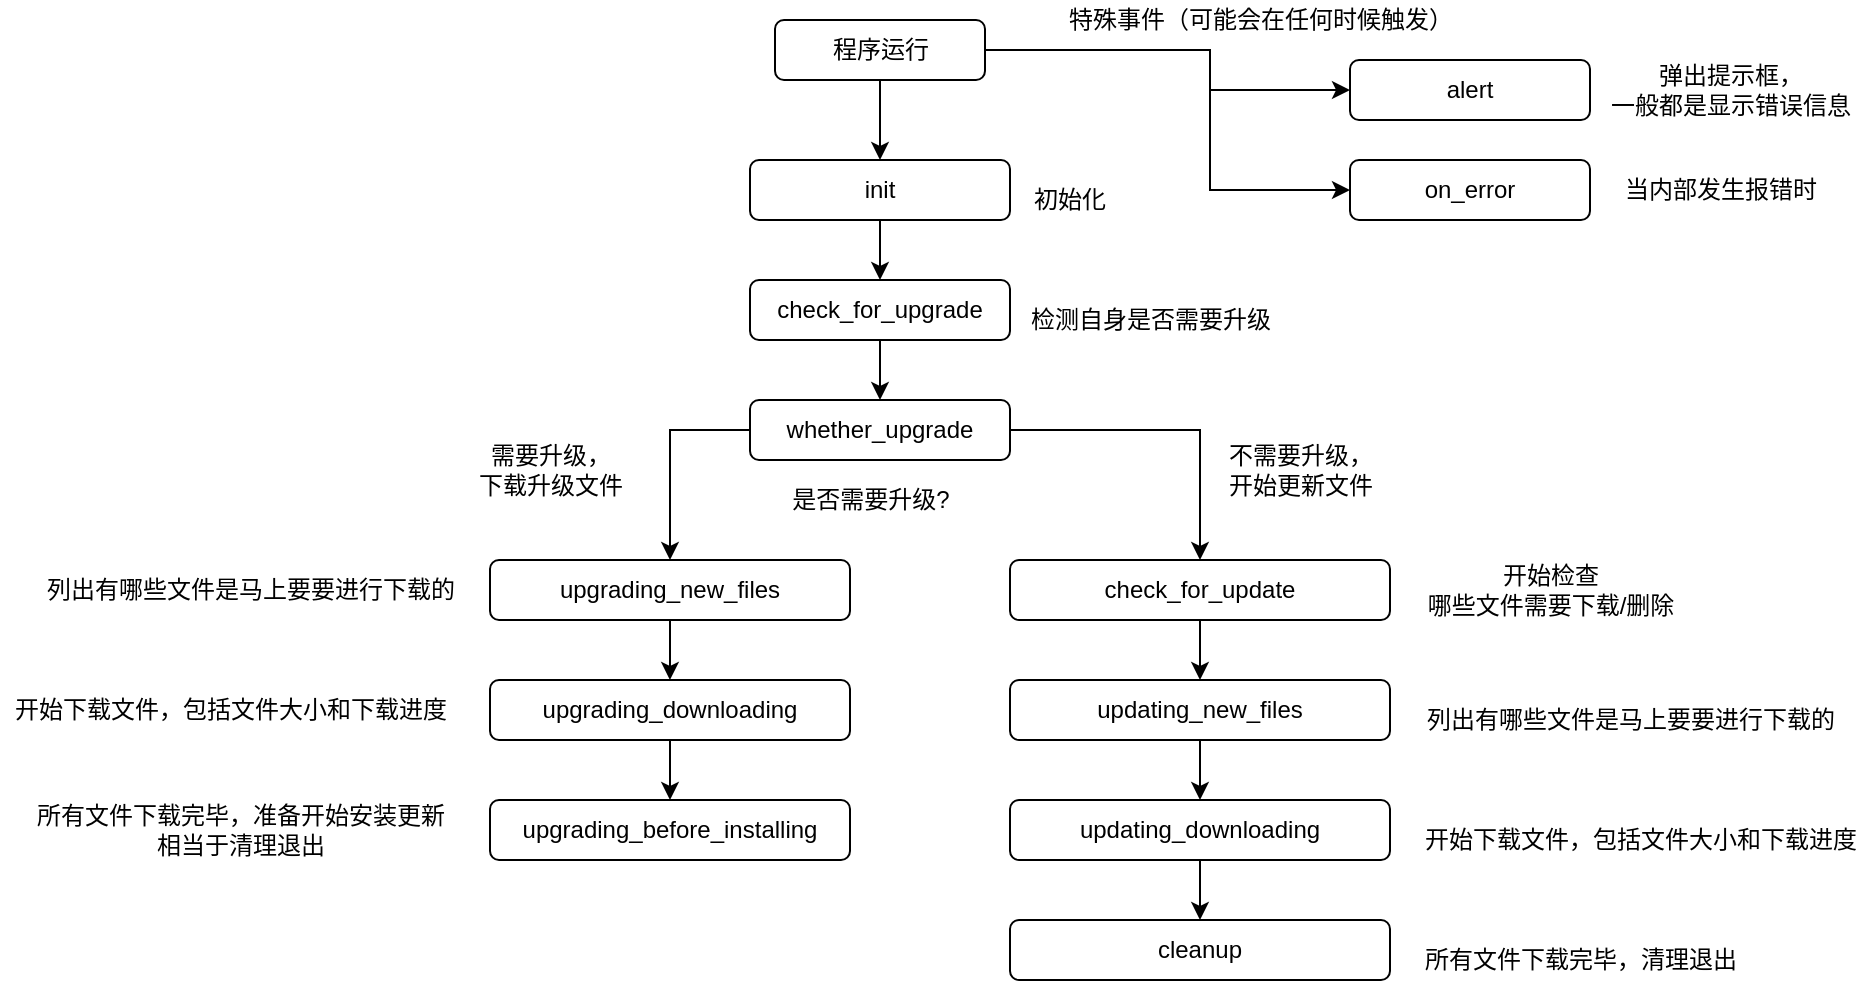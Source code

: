 <mxfile version="14.6.6" type="device"><diagram id="qaRYeSbgULvIeFLhsj_a" name="Page-1"><mxGraphModel dx="2012" dy="643" grid="1" gridSize="10" guides="1" tooltips="1" connect="1" arrows="1" fold="1" page="1" pageScale="1" pageWidth="827" pageHeight="1169" math="0" shadow="0"><root><mxCell id="0"/><mxCell id="1" parent="0"/><mxCell id="0OcRc6w3vTbyJArb3Nn3-24" style="edgeStyle=orthogonalEdgeStyle;rounded=0;orthogonalLoop=1;jettySize=auto;html=1;entryX=0.5;entryY=0;entryDx=0;entryDy=0;" edge="1" parent="1" source="0OcRc6w3vTbyJArb3Nn3-1" target="0OcRc6w3vTbyJArb3Nn3-8"><mxGeometry relative="1" as="geometry"/></mxCell><mxCell id="0OcRc6w3vTbyJArb3Nn3-1" value="init" style="rounded=1;whiteSpace=wrap;html=1;" vertex="1" parent="1"><mxGeometry x="310" y="110" width="130" height="30" as="geometry"/></mxCell><mxCell id="0OcRc6w3vTbyJArb3Nn3-28" value="" style="edgeStyle=orthogonalEdgeStyle;rounded=0;orthogonalLoop=1;jettySize=auto;html=1;" edge="1" parent="1" source="0OcRc6w3vTbyJArb3Nn3-4"><mxGeometry relative="1" as="geometry"><mxPoint x="269.966" y="370.0" as="targetPoint"/></mxGeometry></mxCell><mxCell id="0OcRc6w3vTbyJArb3Nn3-4" value="upgrading_new_files" style="rounded=1;whiteSpace=wrap;html=1;" vertex="1" parent="1"><mxGeometry x="180" y="310" width="180" height="30" as="geometry"/></mxCell><mxCell id="0OcRc6w3vTbyJArb3Nn3-32" style="edgeStyle=orthogonalEdgeStyle;rounded=0;orthogonalLoop=1;jettySize=auto;html=1;entryX=0.5;entryY=0;entryDx=0;entryDy=0;" edge="1" parent="1" source="0OcRc6w3vTbyJArb3Nn3-5" target="0OcRc6w3vTbyJArb3Nn3-6"><mxGeometry relative="1" as="geometry"/></mxCell><mxCell id="0OcRc6w3vTbyJArb3Nn3-5" value="upgrading_downloading" style="rounded=1;whiteSpace=wrap;html=1;" vertex="1" parent="1"><mxGeometry x="180" y="370" width="180" height="30" as="geometry"/></mxCell><mxCell id="0OcRc6w3vTbyJArb3Nn3-6" value="upgrading_before_installing" style="rounded=1;whiteSpace=wrap;html=1;" vertex="1" parent="1"><mxGeometry x="180" y="430" width="180" height="30" as="geometry"/></mxCell><mxCell id="0OcRc6w3vTbyJArb3Nn3-25" value="" style="edgeStyle=orthogonalEdgeStyle;rounded=0;orthogonalLoop=1;jettySize=auto;html=1;" edge="1" parent="1" source="0OcRc6w3vTbyJArb3Nn3-8" target="0OcRc6w3vTbyJArb3Nn3-9"><mxGeometry relative="1" as="geometry"/></mxCell><mxCell id="0OcRc6w3vTbyJArb3Nn3-8" value="check_for_upgrade" style="rounded=1;whiteSpace=wrap;html=1;" vertex="1" parent="1"><mxGeometry x="310" y="170" width="130" height="30" as="geometry"/></mxCell><mxCell id="0OcRc6w3vTbyJArb3Nn3-26" style="edgeStyle=orthogonalEdgeStyle;rounded=0;orthogonalLoop=1;jettySize=auto;html=1;entryX=0.5;entryY=0;entryDx=0;entryDy=0;" edge="1" parent="1" source="0OcRc6w3vTbyJArb3Nn3-9" target="0OcRc6w3vTbyJArb3Nn3-4"><mxGeometry relative="1" as="geometry"><Array as="points"><mxPoint x="270" y="245"/></Array></mxGeometry></mxCell><mxCell id="0OcRc6w3vTbyJArb3Nn3-27" style="edgeStyle=orthogonalEdgeStyle;rounded=0;orthogonalLoop=1;jettySize=auto;html=1;entryX=0.5;entryY=0;entryDx=0;entryDy=0;" edge="1" parent="1" source="0OcRc6w3vTbyJArb3Nn3-9" target="0OcRc6w3vTbyJArb3Nn3-11"><mxGeometry relative="1" as="geometry"><Array as="points"><mxPoint x="535" y="245"/></Array></mxGeometry></mxCell><mxCell id="0OcRc6w3vTbyJArb3Nn3-9" value="whether_upgrade" style="rounded=1;whiteSpace=wrap;html=1;" vertex="1" parent="1"><mxGeometry x="310" y="230" width="130" height="30" as="geometry"/></mxCell><mxCell id="0OcRc6w3vTbyJArb3Nn3-33" style="edgeStyle=orthogonalEdgeStyle;rounded=0;orthogonalLoop=1;jettySize=auto;html=1;entryX=0.5;entryY=0;entryDx=0;entryDy=0;" edge="1" parent="1" source="0OcRc6w3vTbyJArb3Nn3-11"><mxGeometry relative="1" as="geometry"><mxPoint x="535" y="370.0" as="targetPoint"/></mxGeometry></mxCell><mxCell id="0OcRc6w3vTbyJArb3Nn3-11" value="check_for_update" style="rounded=1;whiteSpace=wrap;html=1;" vertex="1" parent="1"><mxGeometry x="440" y="310" width="190" height="30" as="geometry"/></mxCell><mxCell id="0OcRc6w3vTbyJArb3Nn3-35" style="edgeStyle=orthogonalEdgeStyle;rounded=0;orthogonalLoop=1;jettySize=auto;html=1;entryX=0.5;entryY=0;entryDx=0;entryDy=0;" edge="1" parent="1" source="0OcRc6w3vTbyJArb3Nn3-13" target="0OcRc6w3vTbyJArb3Nn3-15"><mxGeometry relative="1" as="geometry"><mxPoint x="535" y="430.0" as="targetPoint"/></mxGeometry></mxCell><mxCell id="0OcRc6w3vTbyJArb3Nn3-13" value="updating_new_files" style="rounded=1;whiteSpace=wrap;html=1;" vertex="1" parent="1"><mxGeometry x="440" y="370" width="190" height="30" as="geometry"/></mxCell><mxCell id="0OcRc6w3vTbyJArb3Nn3-37" style="edgeStyle=orthogonalEdgeStyle;rounded=0;orthogonalLoop=1;jettySize=auto;html=1;entryX=0.5;entryY=0;entryDx=0;entryDy=0;" edge="1" parent="1" source="0OcRc6w3vTbyJArb3Nn3-15" target="0OcRc6w3vTbyJArb3Nn3-16"><mxGeometry relative="1" as="geometry"/></mxCell><mxCell id="0OcRc6w3vTbyJArb3Nn3-15" value="updating_downloading" style="rounded=1;whiteSpace=wrap;html=1;" vertex="1" parent="1"><mxGeometry x="440" y="430" width="190" height="30" as="geometry"/></mxCell><mxCell id="0OcRc6w3vTbyJArb3Nn3-16" value="cleanup" style="rounded=1;whiteSpace=wrap;html=1;" vertex="1" parent="1"><mxGeometry x="440" y="490" width="190" height="30" as="geometry"/></mxCell><mxCell id="0OcRc6w3vTbyJArb3Nn3-17" value="alert" style="rounded=1;whiteSpace=wrap;html=1;" vertex="1" parent="1"><mxGeometry x="610" y="60" width="120" height="30" as="geometry"/></mxCell><mxCell id="0OcRc6w3vTbyJArb3Nn3-18" value="on_error" style="rounded=1;whiteSpace=wrap;html=1;" vertex="1" parent="1"><mxGeometry x="610" y="110" width="120" height="30" as="geometry"/></mxCell><mxCell id="0OcRc6w3vTbyJArb3Nn3-21" style="edgeStyle=orthogonalEdgeStyle;rounded=0;orthogonalLoop=1;jettySize=auto;html=1;entryX=0.5;entryY=0;entryDx=0;entryDy=0;" edge="1" parent="1" source="0OcRc6w3vTbyJArb3Nn3-19" target="0OcRc6w3vTbyJArb3Nn3-1"><mxGeometry relative="1" as="geometry"/></mxCell><mxCell id="0OcRc6w3vTbyJArb3Nn3-38" style="edgeStyle=orthogonalEdgeStyle;rounded=0;orthogonalLoop=1;jettySize=auto;html=1;entryX=0;entryY=0.5;entryDx=0;entryDy=0;" edge="1" parent="1" source="0OcRc6w3vTbyJArb3Nn3-19" target="0OcRc6w3vTbyJArb3Nn3-17"><mxGeometry relative="1" as="geometry"><Array as="points"><mxPoint x="540" y="55"/><mxPoint x="540" y="75"/></Array></mxGeometry></mxCell><mxCell id="0OcRc6w3vTbyJArb3Nn3-39" style="edgeStyle=orthogonalEdgeStyle;rounded=0;orthogonalLoop=1;jettySize=auto;html=1;entryX=0;entryY=0.5;entryDx=0;entryDy=0;" edge="1" parent="1" source="0OcRc6w3vTbyJArb3Nn3-19" target="0OcRc6w3vTbyJArb3Nn3-18"><mxGeometry relative="1" as="geometry"><Array as="points"><mxPoint x="540" y="55"/><mxPoint x="540" y="125"/></Array></mxGeometry></mxCell><mxCell id="0OcRc6w3vTbyJArb3Nn3-19" value="程序运行" style="rounded=1;whiteSpace=wrap;html=1;" vertex="1" parent="1"><mxGeometry x="322.5" y="40" width="105" height="30" as="geometry"/></mxCell><mxCell id="0OcRc6w3vTbyJArb3Nn3-40" value="初始化" style="text;html=1;strokeColor=none;fillColor=none;align=center;verticalAlign=middle;whiteSpace=wrap;rounded=0;" vertex="1" parent="1"><mxGeometry x="450" y="120" width="40" height="20" as="geometry"/></mxCell><mxCell id="0OcRc6w3vTbyJArb3Nn3-41" value="检测自身是否需要升级" style="text;html=1;align=center;verticalAlign=middle;resizable=0;points=[];autosize=1;strokeColor=none;" vertex="1" parent="1"><mxGeometry x="440" y="180" width="140" height="20" as="geometry"/></mxCell><mxCell id="0OcRc6w3vTbyJArb3Nn3-42" value="是否需要升级?" style="text;html=1;align=center;verticalAlign=middle;resizable=0;points=[];autosize=1;strokeColor=none;" vertex="1" parent="1"><mxGeometry x="325" y="270" width="90" height="20" as="geometry"/></mxCell><mxCell id="0OcRc6w3vTbyJArb3Nn3-43" value="不需要升级，&lt;br&gt;开始更新文件" style="text;html=1;align=center;verticalAlign=middle;resizable=0;points=[];autosize=1;strokeColor=none;" vertex="1" parent="1"><mxGeometry x="540" y="250" width="90" height="30" as="geometry"/></mxCell><mxCell id="0OcRc6w3vTbyJArb3Nn3-44" value="需要升级，&lt;br&gt;下载升级文件" style="text;html=1;align=center;verticalAlign=middle;resizable=0;points=[];autosize=1;strokeColor=none;" vertex="1" parent="1"><mxGeometry x="165" y="250" width="90" height="30" as="geometry"/></mxCell><mxCell id="0OcRc6w3vTbyJArb3Nn3-45" value="弹出提示框，&lt;br&gt;一般都是显示错误信息" style="text;html=1;align=center;verticalAlign=middle;resizable=0;points=[];autosize=1;strokeColor=none;" vertex="1" parent="1"><mxGeometry x="730" y="60" width="140" height="30" as="geometry"/></mxCell><mxCell id="0OcRc6w3vTbyJArb3Nn3-46" value="当内部发生报错时" style="text;html=1;align=center;verticalAlign=middle;resizable=0;points=[];autosize=1;strokeColor=none;" vertex="1" parent="1"><mxGeometry x="740" y="115" width="110" height="20" as="geometry"/></mxCell><mxCell id="0OcRc6w3vTbyJArb3Nn3-47" value="开始检查&lt;br&gt;哪些文件需要下载/删除" style="text;html=1;align=center;verticalAlign=middle;resizable=0;points=[];autosize=1;strokeColor=none;" vertex="1" parent="1"><mxGeometry x="640" y="310" width="140" height="30" as="geometry"/></mxCell><mxCell id="0OcRc6w3vTbyJArb3Nn3-49" value="列出有哪些文件是马上要要进行下载的" style="text;html=1;align=center;verticalAlign=middle;resizable=0;points=[];autosize=1;strokeColor=none;" vertex="1" parent="1"><mxGeometry x="640" y="380" width="220" height="20" as="geometry"/></mxCell><mxCell id="0OcRc6w3vTbyJArb3Nn3-50" value="开始下载文件，包括文件大小和下载进度" style="text;html=1;align=center;verticalAlign=middle;resizable=0;points=[];autosize=1;strokeColor=none;" vertex="1" parent="1"><mxGeometry x="640" y="440" width="230" height="20" as="geometry"/></mxCell><mxCell id="0OcRc6w3vTbyJArb3Nn3-51" value="所有文件下载完毕，清理退出" style="text;html=1;align=center;verticalAlign=middle;resizable=0;points=[];autosize=1;strokeColor=none;" vertex="1" parent="1"><mxGeometry x="640" y="500" width="170" height="20" as="geometry"/></mxCell><mxCell id="0OcRc6w3vTbyJArb3Nn3-52" value="特殊事件（可能会在任何时候触发）" style="text;html=1;align=center;verticalAlign=middle;resizable=0;points=[];autosize=1;strokeColor=none;" vertex="1" parent="1"><mxGeometry x="460" y="30" width="210" height="20" as="geometry"/></mxCell><mxCell id="0OcRc6w3vTbyJArb3Nn3-53" value="列出有哪些文件是马上要要进行下载的" style="text;html=1;align=center;verticalAlign=middle;resizable=0;points=[];autosize=1;strokeColor=none;" vertex="1" parent="1"><mxGeometry x="-50" y="315" width="220" height="20" as="geometry"/></mxCell><mxCell id="0OcRc6w3vTbyJArb3Nn3-54" value="开始下载文件，包括文件大小和下载进度" style="text;html=1;align=center;verticalAlign=middle;resizable=0;points=[];autosize=1;strokeColor=none;" vertex="1" parent="1"><mxGeometry x="-65" y="375" width="230" height="20" as="geometry"/></mxCell><mxCell id="0OcRc6w3vTbyJArb3Nn3-55" value="所有文件下载完毕，准备开始安装更新&lt;br&gt;相当于清理退出" style="text;html=1;align=center;verticalAlign=middle;resizable=0;points=[];autosize=1;strokeColor=none;" vertex="1" parent="1"><mxGeometry x="-55" y="430" width="220" height="30" as="geometry"/></mxCell></root></mxGraphModel></diagram></mxfile>